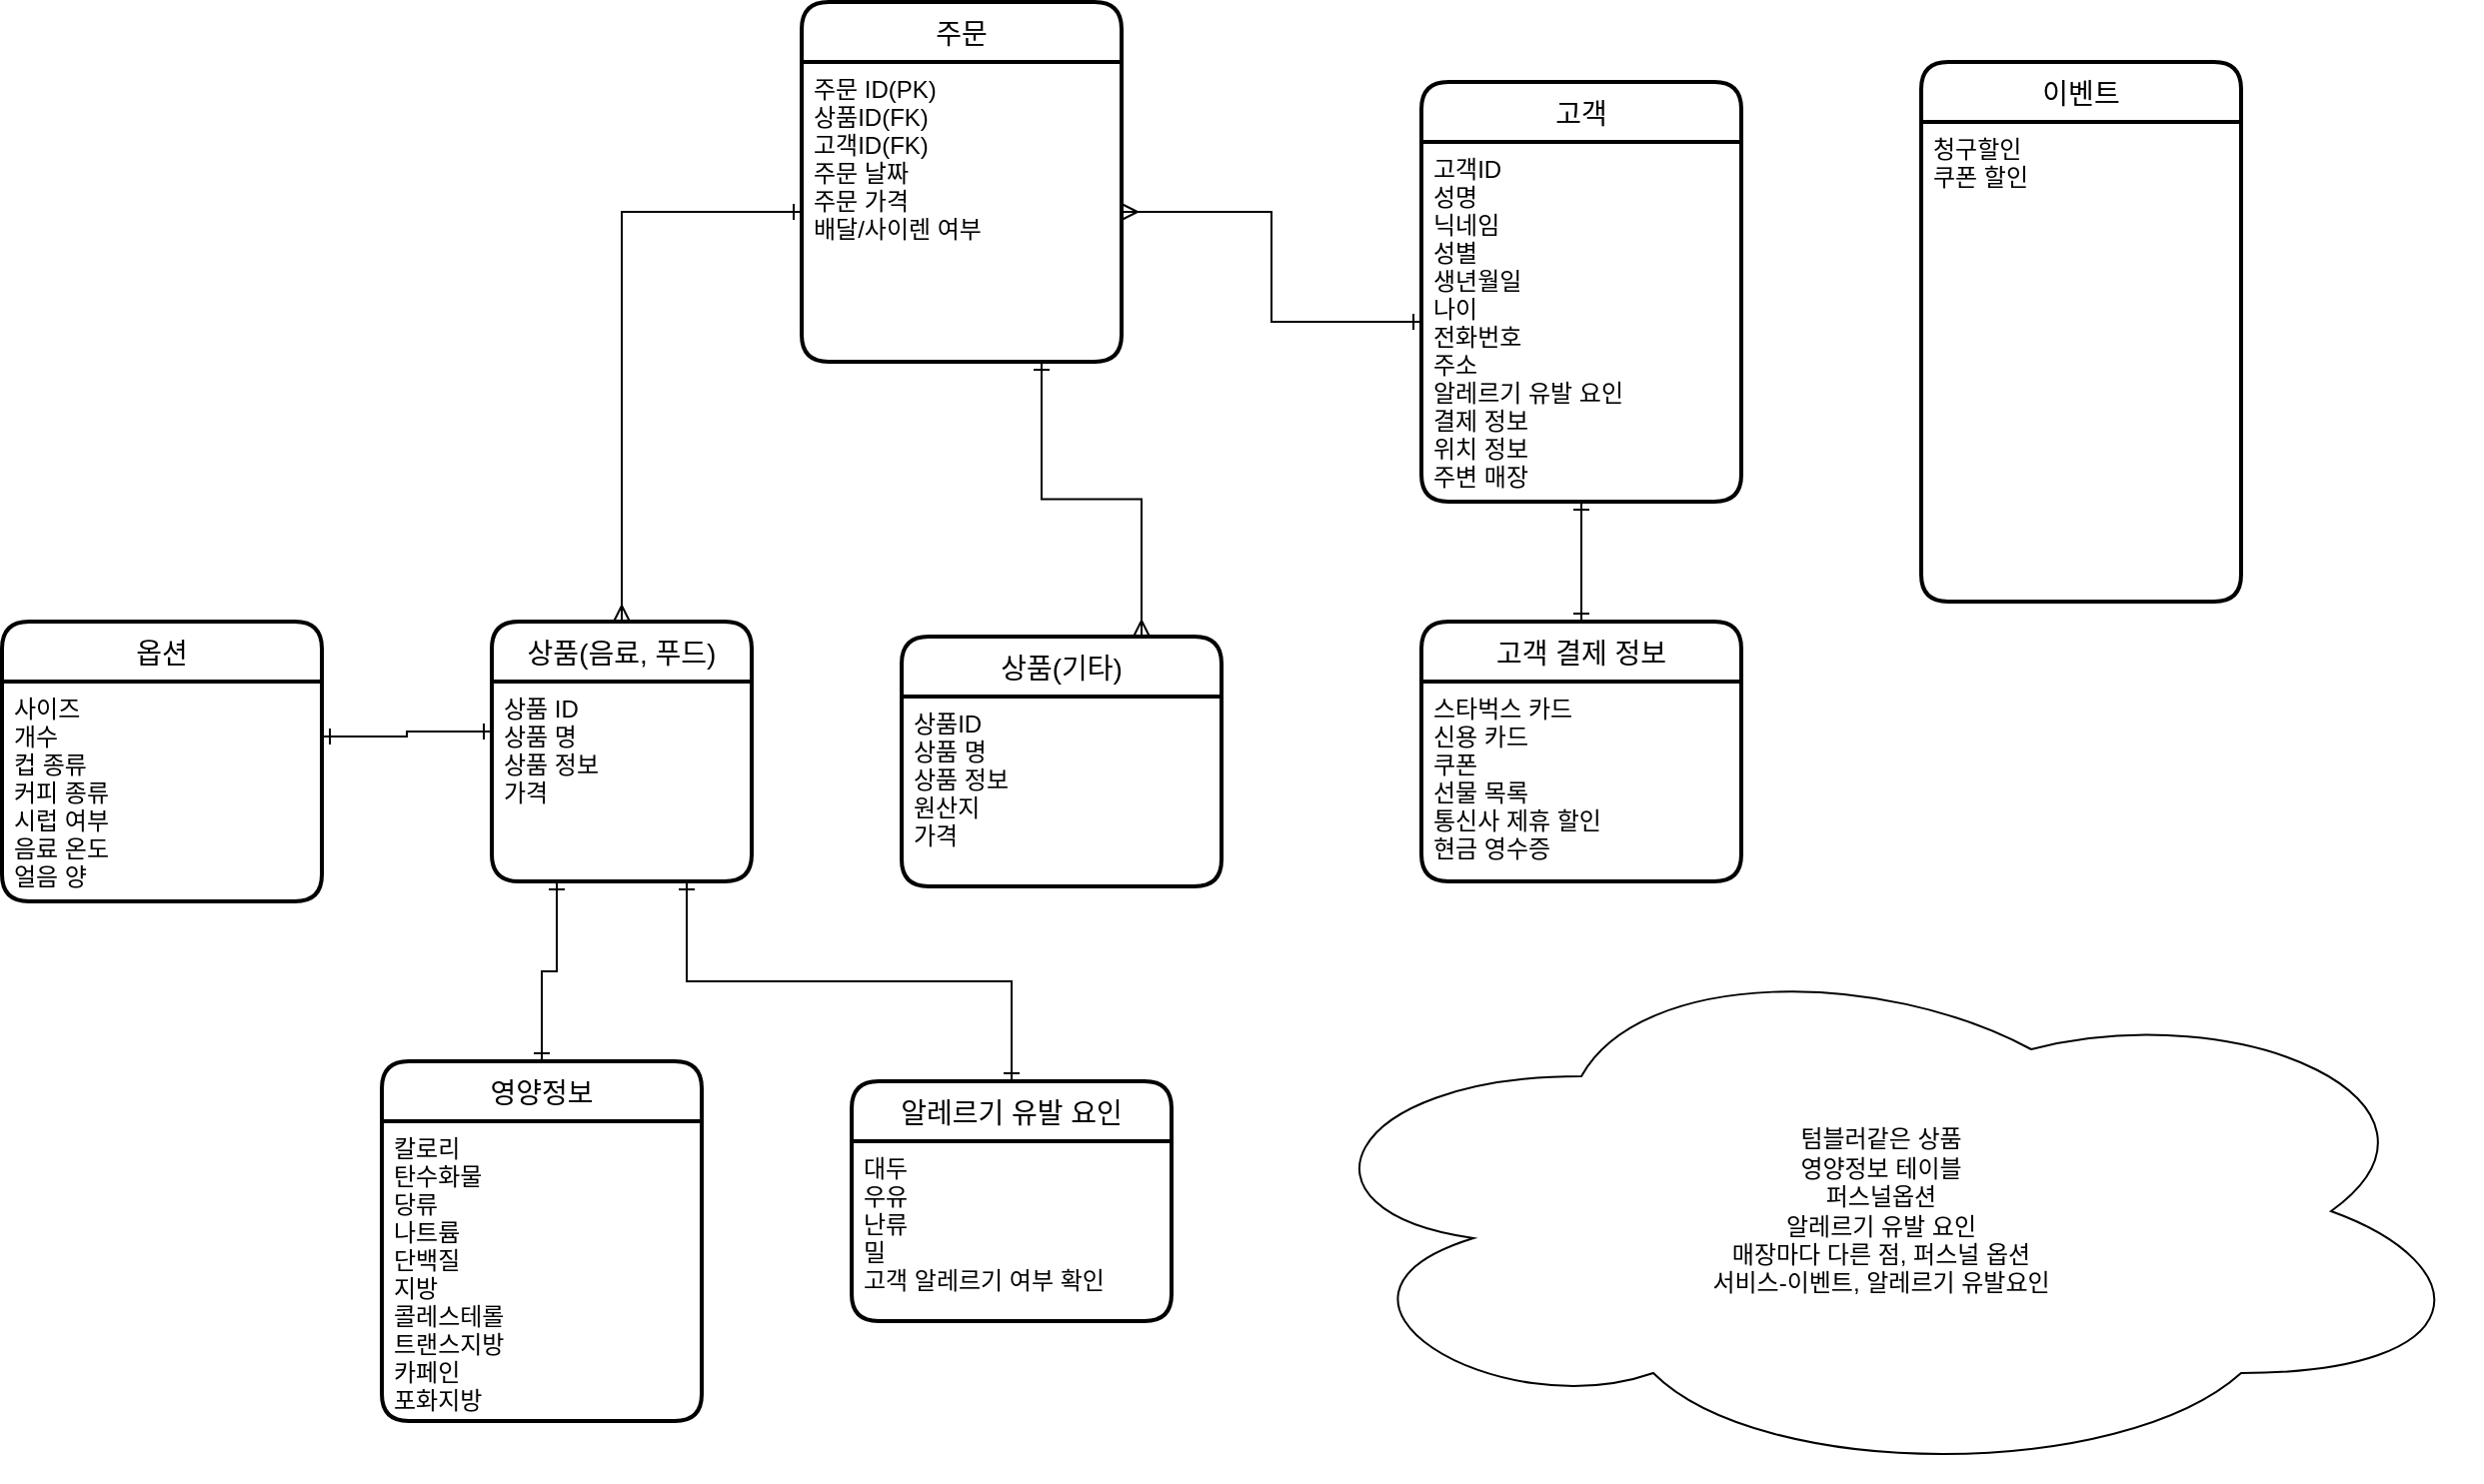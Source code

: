 <mxfile version="15.8.2" type="device"><diagram id="W9ckOoz4WOT1ZEHt1hy_" name="Page-1"><mxGraphModel dx="2873" dy="2816" grid="1" gridSize="10" guides="1" tooltips="1" connect="1" arrows="1" fold="1" page="1" pageScale="1" pageWidth="1200" pageHeight="1920" math="0" shadow="0"><root><mxCell id="0"/><mxCell id="1" parent="0"/><mxCell id="fq3Up7ErpHEwBkzviiwg-22" value="고객" style="swimlane;childLayout=stackLayout;horizontal=1;startSize=30;horizontalStack=0;rounded=1;fontSize=14;fontStyle=0;strokeWidth=2;resizeParent=0;resizeLast=1;shadow=0;dashed=0;align=center;" parent="1" vertex="1"><mxGeometry x="670" y="-810" width="160" height="210" as="geometry"/></mxCell><mxCell id="fq3Up7ErpHEwBkzviiwg-23" value="고객ID&#10;성명&#10;닉네임&#10;성별&#10;생년월일&#10;나이&#10;전화번호&#10;주소&#10;알레르기 유발 요인&#10;결제 정보&#10;위치 정보&#10;주변 매장&#10;" style="align=left;strokeColor=none;fillColor=none;spacingLeft=4;fontSize=12;verticalAlign=top;resizable=0;rotatable=0;part=1;" parent="fq3Up7ErpHEwBkzviiwg-22" vertex="1"><mxGeometry y="30" width="160" height="180" as="geometry"/></mxCell><mxCell id="fq3Up7ErpHEwBkzviiwg-25" value="상품(음료, 푸드)" style="swimlane;childLayout=stackLayout;horizontal=1;startSize=30;horizontalStack=0;rounded=1;fontSize=14;fontStyle=0;strokeWidth=2;resizeParent=0;resizeLast=1;shadow=0;dashed=0;align=center;" parent="1" vertex="1"><mxGeometry x="205" y="-540" width="130" height="130" as="geometry"/></mxCell><mxCell id="fq3Up7ErpHEwBkzviiwg-26" value="상품 ID&#10;상품 명&#10;상품 정보&#10;가격&#10;" style="align=left;strokeColor=none;fillColor=none;spacingLeft=4;fontSize=12;verticalAlign=top;resizable=0;rotatable=0;part=1;" parent="fq3Up7ErpHEwBkzviiwg-25" vertex="1"><mxGeometry y="30" width="130" height="100" as="geometry"/></mxCell><mxCell id="fq3Up7ErpHEwBkzviiwg-29" value="텀블러같은 상품&lt;br&gt;영양정보 테이블&lt;br&gt;퍼스널옵션&lt;br&gt;알레르기 유발 요인&lt;br&gt;매장마다 다른 점, 퍼스널 옵션&lt;br&gt;서비스-이벤트, 알레르기 유발요인" style="ellipse;shape=cloud;whiteSpace=wrap;html=1;" parent="1" vertex="1"><mxGeometry x="600" y="-380" width="600" height="270" as="geometry"/></mxCell><mxCell id="fq3Up7ErpHEwBkzviiwg-31" value="상품(기타)" style="swimlane;childLayout=stackLayout;horizontal=1;startSize=30;horizontalStack=0;rounded=1;fontSize=14;fontStyle=0;strokeWidth=2;resizeParent=0;resizeLast=1;shadow=0;dashed=0;align=center;" parent="1" vertex="1"><mxGeometry x="410" y="-532.5" width="160" height="125" as="geometry"/></mxCell><mxCell id="fq3Up7ErpHEwBkzviiwg-32" value="상품ID&#10;상품 명&#10;상품 정보&#10;원산지&#10;가격" style="align=left;strokeColor=none;fillColor=none;spacingLeft=4;fontSize=12;verticalAlign=top;resizable=0;rotatable=0;part=1;" parent="fq3Up7ErpHEwBkzviiwg-31" vertex="1"><mxGeometry y="30" width="160" height="95" as="geometry"/></mxCell><mxCell id="YSA9-jx7J6ZgSfu3KvQz-7" style="edgeStyle=orthogonalEdgeStyle;rounded=0;orthogonalLoop=1;jettySize=auto;html=1;exitX=0.5;exitY=0;exitDx=0;exitDy=0;entryX=0.25;entryY=1;entryDx=0;entryDy=0;startArrow=ERone;startFill=0;endArrow=ERone;endFill=0;" edge="1" parent="1" source="fq3Up7ErpHEwBkzviiwg-35" target="fq3Up7ErpHEwBkzviiwg-26"><mxGeometry relative="1" as="geometry"/></mxCell><mxCell id="fq3Up7ErpHEwBkzviiwg-35" value="영양정보" style="swimlane;childLayout=stackLayout;horizontal=1;startSize=30;horizontalStack=0;rounded=1;fontSize=14;fontStyle=0;strokeWidth=2;resizeParent=0;resizeLast=1;shadow=0;dashed=0;align=center;" parent="1" vertex="1"><mxGeometry x="150" y="-320" width="160" height="180" as="geometry"/></mxCell><mxCell id="fq3Up7ErpHEwBkzviiwg-36" value="칼로리&#10;탄수화물&#10;당류&#10;나트륨&#10;단백질&#10;지방&#10;콜레스테롤&#10;트랜스지방&#10;카페인&#10;포화지방" style="align=left;strokeColor=none;fillColor=none;spacingLeft=4;fontSize=12;verticalAlign=top;resizable=0;rotatable=0;part=1;" parent="fq3Up7ErpHEwBkzviiwg-35" vertex="1"><mxGeometry y="30" width="160" height="150" as="geometry"/></mxCell><mxCell id="YSA9-jx7J6ZgSfu3KvQz-9" style="edgeStyle=orthogonalEdgeStyle;rounded=0;orthogonalLoop=1;jettySize=auto;html=1;exitX=0.75;exitY=1;exitDx=0;exitDy=0;entryX=0.75;entryY=0;entryDx=0;entryDy=0;startArrow=ERone;startFill=0;endArrow=ERmany;endFill=0;" edge="1" parent="1" source="uZhMAtmSy9ZaWpm4lD-0-5" target="fq3Up7ErpHEwBkzviiwg-31"><mxGeometry relative="1" as="geometry"/></mxCell><mxCell id="uZhMAtmSy9ZaWpm4lD-0-5" value="주문" style="swimlane;childLayout=stackLayout;horizontal=1;startSize=30;horizontalStack=0;rounded=1;fontSize=14;fontStyle=0;strokeWidth=2;resizeParent=0;resizeLast=1;shadow=0;dashed=0;align=center;" parent="1" vertex="1"><mxGeometry x="360" y="-850" width="160" height="180" as="geometry"/></mxCell><mxCell id="uZhMAtmSy9ZaWpm4lD-0-6" value="주문 ID(PK)&#10;상품ID(FK)&#10;고객ID(FK)&#10;주문 날짜&#10;주문 가격&#10;배달/사이렌 여부" style="align=left;strokeColor=none;fillColor=none;spacingLeft=4;fontSize=12;verticalAlign=top;resizable=0;rotatable=0;part=1;" parent="uZhMAtmSy9ZaWpm4lD-0-5" vertex="1"><mxGeometry y="30" width="160" height="150" as="geometry"/></mxCell><mxCell id="dtZZyart_YpHSdSew_Np-31" style="edgeStyle=orthogonalEdgeStyle;rounded=0;orthogonalLoop=1;jettySize=auto;html=1;exitX=0.5;exitY=1;exitDx=0;exitDy=0;" parent="uZhMAtmSy9ZaWpm4lD-0-5" source="uZhMAtmSy9ZaWpm4lD-0-6" target="uZhMAtmSy9ZaWpm4lD-0-6" edge="1"><mxGeometry relative="1" as="geometry"/></mxCell><mxCell id="uZhMAtmSy9ZaWpm4lD-0-9" value="이벤트" style="swimlane;childLayout=stackLayout;horizontal=1;startSize=30;horizontalStack=0;rounded=1;fontSize=14;fontStyle=0;strokeWidth=2;resizeParent=0;resizeLast=1;shadow=0;dashed=0;align=center;" parent="1" vertex="1"><mxGeometry x="920" y="-820" width="160" height="270" as="geometry"/></mxCell><mxCell id="uZhMAtmSy9ZaWpm4lD-0-10" value="청구할인&#10;쿠폰 할인" style="align=left;strokeColor=none;fillColor=none;spacingLeft=4;fontSize=12;verticalAlign=top;resizable=0;rotatable=0;part=1;" parent="uZhMAtmSy9ZaWpm4lD-0-9" vertex="1"><mxGeometry y="30" width="160" height="240" as="geometry"/></mxCell><mxCell id="dtZZyart_YpHSdSew_Np-25" value="고객 결제 정보" style="swimlane;childLayout=stackLayout;horizontal=1;startSize=30;horizontalStack=0;rounded=1;fontSize=14;fontStyle=0;strokeWidth=2;resizeParent=0;resizeLast=1;shadow=0;dashed=0;align=center;" parent="1" vertex="1"><mxGeometry x="670" y="-540" width="160" height="130" as="geometry"/></mxCell><mxCell id="dtZZyart_YpHSdSew_Np-26" value="스타벅스 카드&#10;신용 카드&#10;쿠폰&#10;선물 목록&#10;통신사 제휴 할인&#10;현금 영수증" style="align=left;strokeColor=none;fillColor=none;spacingLeft=4;fontSize=12;verticalAlign=top;resizable=0;rotatable=0;part=1;" parent="dtZZyart_YpHSdSew_Np-25" vertex="1"><mxGeometry y="30" width="160" height="100" as="geometry"/></mxCell><mxCell id="YSA9-jx7J6ZgSfu3KvQz-8" style="edgeStyle=orthogonalEdgeStyle;rounded=0;orthogonalLoop=1;jettySize=auto;html=1;exitX=0.5;exitY=0;exitDx=0;exitDy=0;entryX=0.75;entryY=1;entryDx=0;entryDy=0;startArrow=ERone;startFill=0;endArrow=ERone;endFill=0;" edge="1" parent="1" source="dtZZyart_YpHSdSew_Np-27" target="fq3Up7ErpHEwBkzviiwg-26"><mxGeometry relative="1" as="geometry"/></mxCell><mxCell id="dtZZyart_YpHSdSew_Np-27" value="알레르기 유발 요인" style="swimlane;childLayout=stackLayout;horizontal=1;startSize=30;horizontalStack=0;rounded=1;fontSize=14;fontStyle=0;strokeWidth=2;resizeParent=0;resizeLast=1;shadow=0;dashed=0;align=center;" parent="1" vertex="1"><mxGeometry x="385" y="-310" width="160" height="120" as="geometry"/></mxCell><mxCell id="dtZZyart_YpHSdSew_Np-28" value="대두&#10;우유&#10;난류&#10;밀&#10;고객 알레르기 여부 확인" style="align=left;strokeColor=none;fillColor=none;spacingLeft=4;fontSize=12;verticalAlign=top;resizable=0;rotatable=0;part=1;" parent="dtZZyart_YpHSdSew_Np-27" vertex="1"><mxGeometry y="30" width="160" height="90" as="geometry"/></mxCell><mxCell id="dtZZyart_YpHSdSew_Np-29" value="옵션" style="swimlane;childLayout=stackLayout;horizontal=1;startSize=30;horizontalStack=0;rounded=1;fontSize=14;fontStyle=0;strokeWidth=2;resizeParent=0;resizeLast=1;shadow=0;dashed=0;align=center;" parent="1" vertex="1"><mxGeometry x="-40" y="-540" width="160" height="140" as="geometry"/></mxCell><mxCell id="dtZZyart_YpHSdSew_Np-30" value="사이즈&#10;개수&#10;컵 종류&#10;커피 종류&#10;시럽 여부&#10;음료 온도&#10;얼음 양" style="align=left;strokeColor=none;fillColor=none;spacingLeft=4;fontSize=12;verticalAlign=top;resizable=0;rotatable=0;part=1;" parent="dtZZyart_YpHSdSew_Np-29" vertex="1"><mxGeometry y="30" width="160" height="110" as="geometry"/></mxCell><mxCell id="YSA9-jx7J6ZgSfu3KvQz-4" style="edgeStyle=orthogonalEdgeStyle;rounded=0;orthogonalLoop=1;jettySize=auto;html=1;exitX=0;exitY=0.5;exitDx=0;exitDy=0;entryX=0.5;entryY=0;entryDx=0;entryDy=0;endArrow=ERmany;endFill=0;startArrow=ERone;startFill=0;" edge="1" parent="1" source="uZhMAtmSy9ZaWpm4lD-0-6" target="fq3Up7ErpHEwBkzviiwg-25"><mxGeometry relative="1" as="geometry"/></mxCell><mxCell id="YSA9-jx7J6ZgSfu3KvQz-11" style="edgeStyle=orthogonalEdgeStyle;rounded=0;orthogonalLoop=1;jettySize=auto;html=1;exitX=1;exitY=0.25;exitDx=0;exitDy=0;entryX=0;entryY=0.25;entryDx=0;entryDy=0;startArrow=ERone;startFill=0;endArrow=ERone;endFill=0;" edge="1" parent="1" source="dtZZyart_YpHSdSew_Np-30" target="fq3Up7ErpHEwBkzviiwg-26"><mxGeometry relative="1" as="geometry"/></mxCell><mxCell id="YSA9-jx7J6ZgSfu3KvQz-12" style="edgeStyle=orthogonalEdgeStyle;rounded=0;orthogonalLoop=1;jettySize=auto;html=1;exitX=1;exitY=0.5;exitDx=0;exitDy=0;entryX=0;entryY=0.5;entryDx=0;entryDy=0;startArrow=ERmany;startFill=0;endArrow=ERone;endFill=0;" edge="1" parent="1" source="uZhMAtmSy9ZaWpm4lD-0-6" target="fq3Up7ErpHEwBkzviiwg-23"><mxGeometry relative="1" as="geometry"/></mxCell><mxCell id="YSA9-jx7J6ZgSfu3KvQz-13" style="edgeStyle=orthogonalEdgeStyle;rounded=0;orthogonalLoop=1;jettySize=auto;html=1;exitX=0.5;exitY=1;exitDx=0;exitDy=0;entryX=0.5;entryY=0;entryDx=0;entryDy=0;startArrow=ERone;startFill=0;endArrow=ERone;endFill=0;" edge="1" parent="1" source="fq3Up7ErpHEwBkzviiwg-23" target="dtZZyart_YpHSdSew_Np-25"><mxGeometry relative="1" as="geometry"/></mxCell></root></mxGraphModel></diagram></mxfile>